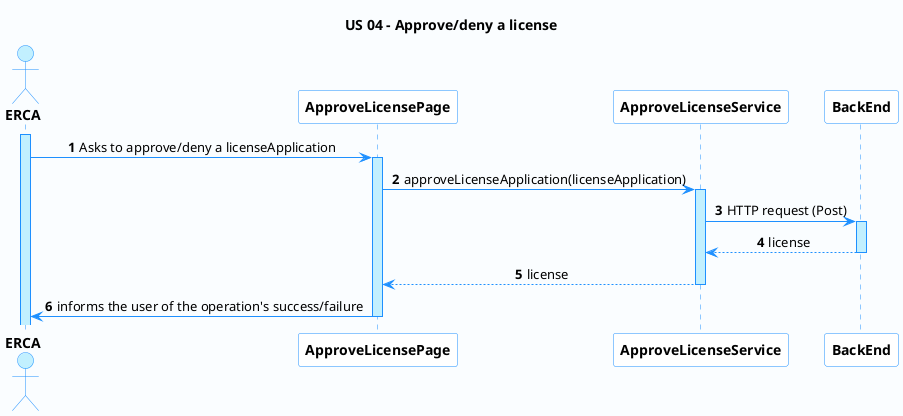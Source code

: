 @startuml

'-Style----------------------------------------------------------------------------------------------------------------

autonumber

skinparam DefaultTextAlignment center

skinparam BackgroundColor #fafdff

skinparam participant {
    BackgroundColor AWS_BG_COLOR
    BorderColor AWS_BORDER_COLOR
}

skinparam sequence {
    LifeLineBorderColor DodgerBlue
    LifeLineBackgroundColor APPLICATION

    ActorBackgroundColor APPLICATION
    ActorBorderColor DodgerBlue

    BackgroundColor #FFFFFF
    ArrowColor DodgerBlue
    BorderColor DodgerBlue
    ParticipantBorderColor DodgerBlue

    GroupBorderColor #082642
    GroupBackgroundColor APPLICATION
}


'-Title----------------------------------------------------------------------------------------------------------------

title US 04 - Approve/deny a license

'-Actors/Participants--------------------------------------------------------------------------------------------------


actor "<b>ERCA" as A
participant "<b>ApproveLicensePage" as CR
participant "<b>ApproveLicenseService" as CC
participant "<b>BackEnd" as BE



'-Associations---------------------------------------------------------------------------------------------------------

activate A

A -> CR: Asks to approve/deny a licenseApplication
activate CR



CR -> CC: approveLicenseApplication(licenseApplication)
activate CC

CC -> BE: HTTP request (Post)
activate BE
BE --> CC : license
deactivate BE



CC-->CR : license
deactivate CC
CR -> A: informs the user of the operation's success/failure
deactivate CR
'----------------------------------------------------------------------------------------------------------------------

@enduml